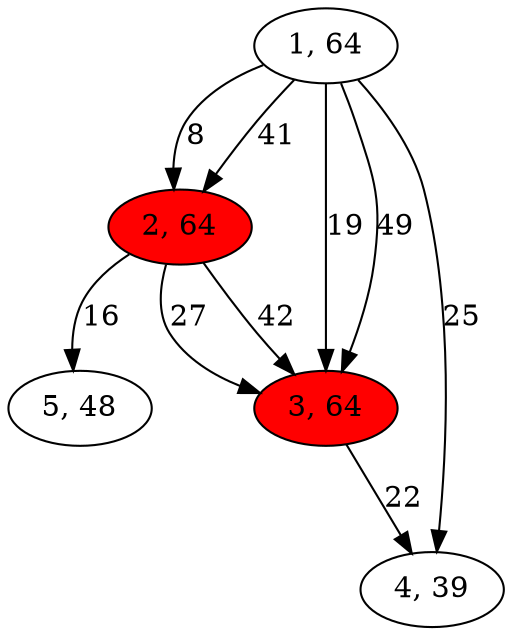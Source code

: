 digraph G{
1[label="1, 64"]
2[label="2, 64"]
3[label="3, 64"]
4[label="4, 39"]
5[label="5, 48"]
1->3[label="19"]
1->2[label="8"]
1->3[label="49"]
1->4[label="25"]
1->2[label="41"]
2[style = filled,fillcolor=red]
2->3[label="27"]
2->5[label="16"]
2->3[label="42"]
3[style = filled,fillcolor=red]
3->4[label="22"]
}
